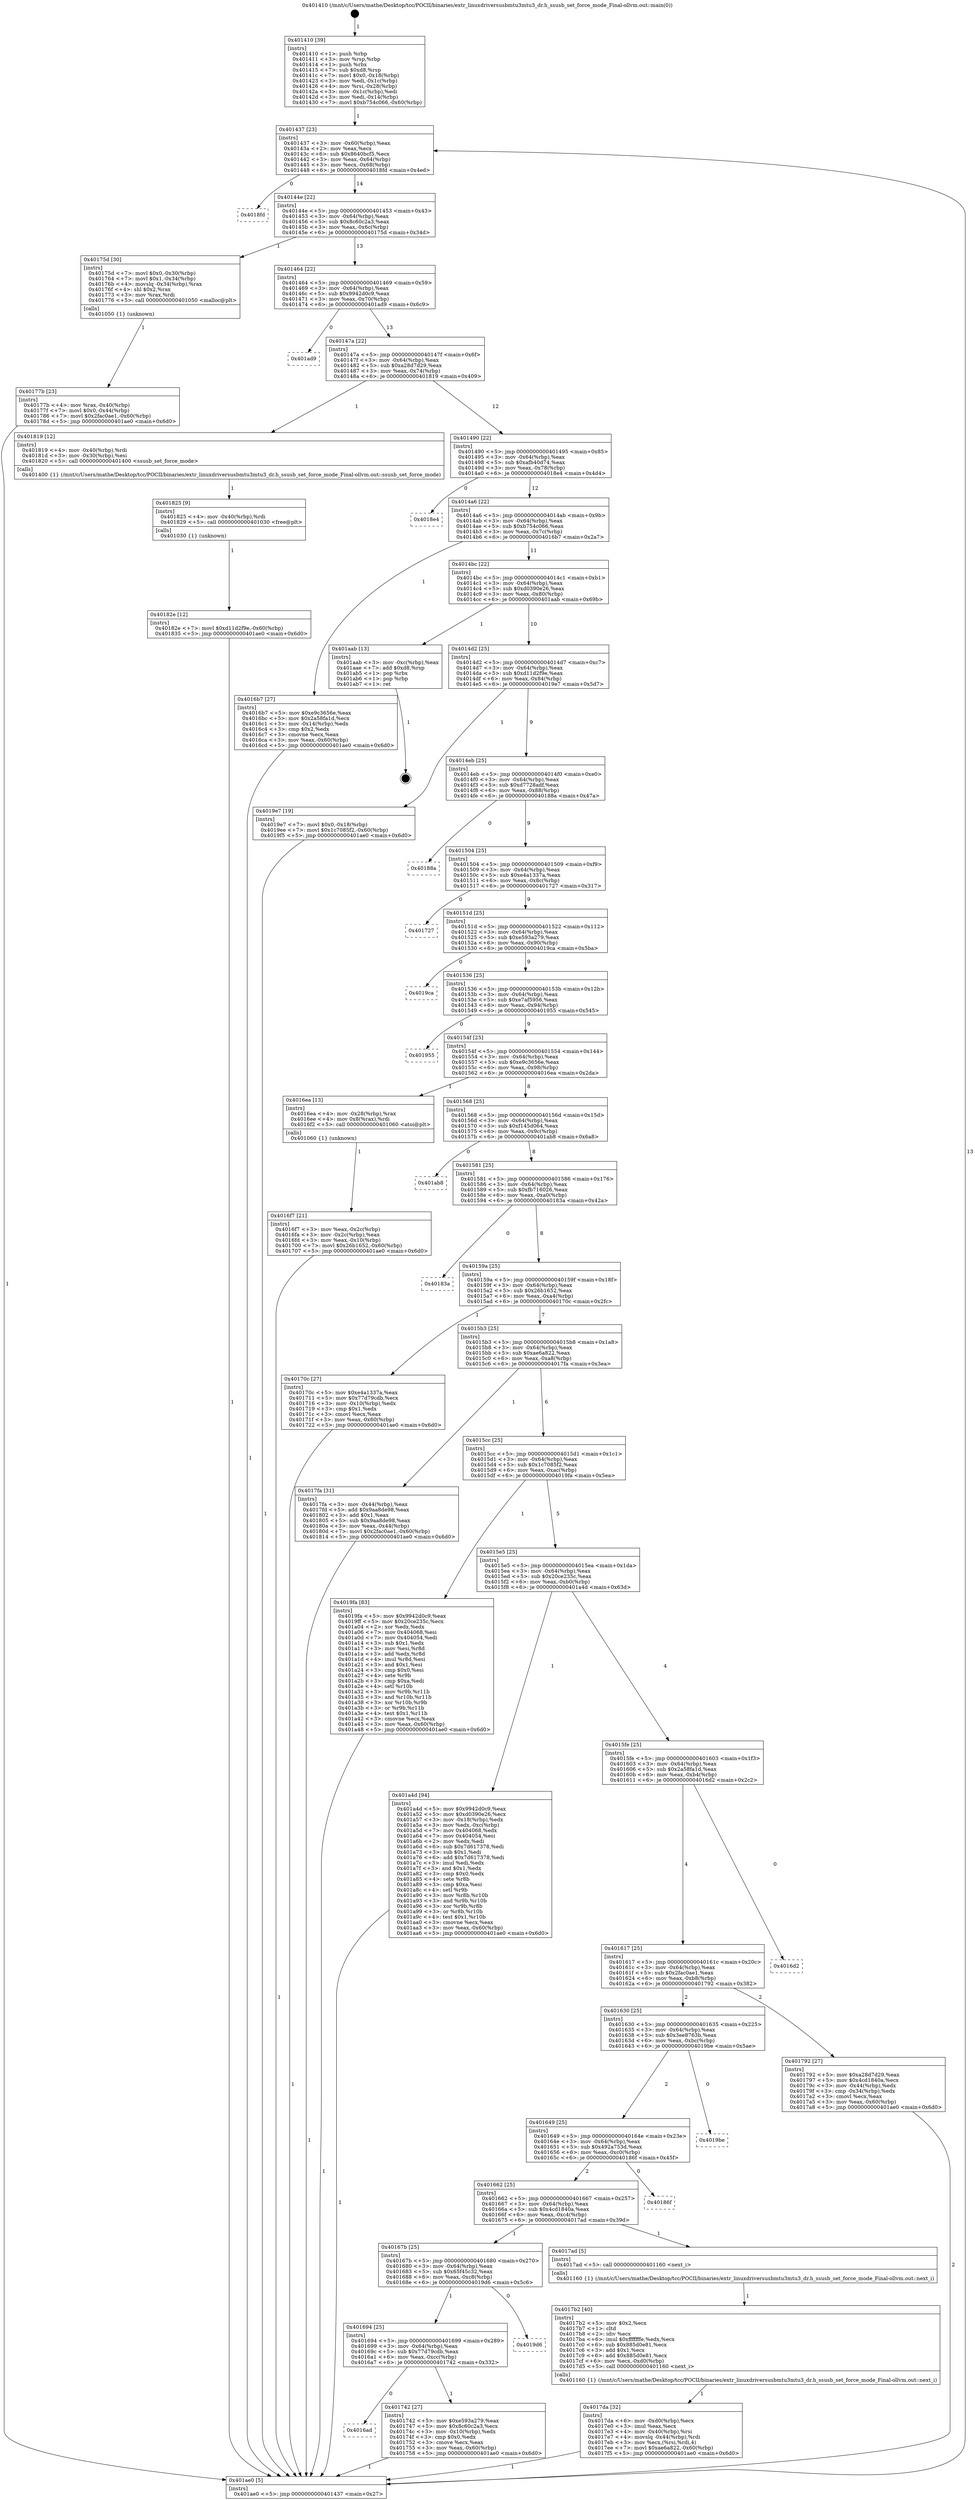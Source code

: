 digraph "0x401410" {
  label = "0x401410 (/mnt/c/Users/mathe/Desktop/tcc/POCII/binaries/extr_linuxdriversusbmtu3mtu3_dr.h_ssusb_set_force_mode_Final-ollvm.out::main(0))"
  labelloc = "t"
  node[shape=record]

  Entry [label="",width=0.3,height=0.3,shape=circle,fillcolor=black,style=filled]
  "0x401437" [label="{
     0x401437 [23]\l
     | [instrs]\l
     &nbsp;&nbsp;0x401437 \<+3\>: mov -0x60(%rbp),%eax\l
     &nbsp;&nbsp;0x40143a \<+2\>: mov %eax,%ecx\l
     &nbsp;&nbsp;0x40143c \<+6\>: sub $0x8640bcf5,%ecx\l
     &nbsp;&nbsp;0x401442 \<+3\>: mov %eax,-0x64(%rbp)\l
     &nbsp;&nbsp;0x401445 \<+3\>: mov %ecx,-0x68(%rbp)\l
     &nbsp;&nbsp;0x401448 \<+6\>: je 00000000004018fd \<main+0x4ed\>\l
  }"]
  "0x4018fd" [label="{
     0x4018fd\l
  }", style=dashed]
  "0x40144e" [label="{
     0x40144e [22]\l
     | [instrs]\l
     &nbsp;&nbsp;0x40144e \<+5\>: jmp 0000000000401453 \<main+0x43\>\l
     &nbsp;&nbsp;0x401453 \<+3\>: mov -0x64(%rbp),%eax\l
     &nbsp;&nbsp;0x401456 \<+5\>: sub $0x8c60c2a3,%eax\l
     &nbsp;&nbsp;0x40145b \<+3\>: mov %eax,-0x6c(%rbp)\l
     &nbsp;&nbsp;0x40145e \<+6\>: je 000000000040175d \<main+0x34d\>\l
  }"]
  Exit [label="",width=0.3,height=0.3,shape=circle,fillcolor=black,style=filled,peripheries=2]
  "0x40175d" [label="{
     0x40175d [30]\l
     | [instrs]\l
     &nbsp;&nbsp;0x40175d \<+7\>: movl $0x0,-0x30(%rbp)\l
     &nbsp;&nbsp;0x401764 \<+7\>: movl $0x1,-0x34(%rbp)\l
     &nbsp;&nbsp;0x40176b \<+4\>: movslq -0x34(%rbp),%rax\l
     &nbsp;&nbsp;0x40176f \<+4\>: shl $0x2,%rax\l
     &nbsp;&nbsp;0x401773 \<+3\>: mov %rax,%rdi\l
     &nbsp;&nbsp;0x401776 \<+5\>: call 0000000000401050 \<malloc@plt\>\l
     | [calls]\l
     &nbsp;&nbsp;0x401050 \{1\} (unknown)\l
  }"]
  "0x401464" [label="{
     0x401464 [22]\l
     | [instrs]\l
     &nbsp;&nbsp;0x401464 \<+5\>: jmp 0000000000401469 \<main+0x59\>\l
     &nbsp;&nbsp;0x401469 \<+3\>: mov -0x64(%rbp),%eax\l
     &nbsp;&nbsp;0x40146c \<+5\>: sub $0x9942d0c9,%eax\l
     &nbsp;&nbsp;0x401471 \<+3\>: mov %eax,-0x70(%rbp)\l
     &nbsp;&nbsp;0x401474 \<+6\>: je 0000000000401ad9 \<main+0x6c9\>\l
  }"]
  "0x40182e" [label="{
     0x40182e [12]\l
     | [instrs]\l
     &nbsp;&nbsp;0x40182e \<+7\>: movl $0xd11d2f9e,-0x60(%rbp)\l
     &nbsp;&nbsp;0x401835 \<+5\>: jmp 0000000000401ae0 \<main+0x6d0\>\l
  }"]
  "0x401ad9" [label="{
     0x401ad9\l
  }", style=dashed]
  "0x40147a" [label="{
     0x40147a [22]\l
     | [instrs]\l
     &nbsp;&nbsp;0x40147a \<+5\>: jmp 000000000040147f \<main+0x6f\>\l
     &nbsp;&nbsp;0x40147f \<+3\>: mov -0x64(%rbp),%eax\l
     &nbsp;&nbsp;0x401482 \<+5\>: sub $0xa28d7d29,%eax\l
     &nbsp;&nbsp;0x401487 \<+3\>: mov %eax,-0x74(%rbp)\l
     &nbsp;&nbsp;0x40148a \<+6\>: je 0000000000401819 \<main+0x409\>\l
  }"]
  "0x401825" [label="{
     0x401825 [9]\l
     | [instrs]\l
     &nbsp;&nbsp;0x401825 \<+4\>: mov -0x40(%rbp),%rdi\l
     &nbsp;&nbsp;0x401829 \<+5\>: call 0000000000401030 \<free@plt\>\l
     | [calls]\l
     &nbsp;&nbsp;0x401030 \{1\} (unknown)\l
  }"]
  "0x401819" [label="{
     0x401819 [12]\l
     | [instrs]\l
     &nbsp;&nbsp;0x401819 \<+4\>: mov -0x40(%rbp),%rdi\l
     &nbsp;&nbsp;0x40181d \<+3\>: mov -0x30(%rbp),%esi\l
     &nbsp;&nbsp;0x401820 \<+5\>: call 0000000000401400 \<ssusb_set_force_mode\>\l
     | [calls]\l
     &nbsp;&nbsp;0x401400 \{1\} (/mnt/c/Users/mathe/Desktop/tcc/POCII/binaries/extr_linuxdriversusbmtu3mtu3_dr.h_ssusb_set_force_mode_Final-ollvm.out::ssusb_set_force_mode)\l
  }"]
  "0x401490" [label="{
     0x401490 [22]\l
     | [instrs]\l
     &nbsp;&nbsp;0x401490 \<+5\>: jmp 0000000000401495 \<main+0x85\>\l
     &nbsp;&nbsp;0x401495 \<+3\>: mov -0x64(%rbp),%eax\l
     &nbsp;&nbsp;0x401498 \<+5\>: sub $0xafb40d74,%eax\l
     &nbsp;&nbsp;0x40149d \<+3\>: mov %eax,-0x78(%rbp)\l
     &nbsp;&nbsp;0x4014a0 \<+6\>: je 00000000004018e4 \<main+0x4d4\>\l
  }"]
  "0x4017da" [label="{
     0x4017da [32]\l
     | [instrs]\l
     &nbsp;&nbsp;0x4017da \<+6\>: mov -0xd0(%rbp),%ecx\l
     &nbsp;&nbsp;0x4017e0 \<+3\>: imul %eax,%ecx\l
     &nbsp;&nbsp;0x4017e3 \<+4\>: mov -0x40(%rbp),%rsi\l
     &nbsp;&nbsp;0x4017e7 \<+4\>: movslq -0x44(%rbp),%rdi\l
     &nbsp;&nbsp;0x4017eb \<+3\>: mov %ecx,(%rsi,%rdi,4)\l
     &nbsp;&nbsp;0x4017ee \<+7\>: movl $0xae6a822,-0x60(%rbp)\l
     &nbsp;&nbsp;0x4017f5 \<+5\>: jmp 0000000000401ae0 \<main+0x6d0\>\l
  }"]
  "0x4018e4" [label="{
     0x4018e4\l
  }", style=dashed]
  "0x4014a6" [label="{
     0x4014a6 [22]\l
     | [instrs]\l
     &nbsp;&nbsp;0x4014a6 \<+5\>: jmp 00000000004014ab \<main+0x9b\>\l
     &nbsp;&nbsp;0x4014ab \<+3\>: mov -0x64(%rbp),%eax\l
     &nbsp;&nbsp;0x4014ae \<+5\>: sub $0xb754c066,%eax\l
     &nbsp;&nbsp;0x4014b3 \<+3\>: mov %eax,-0x7c(%rbp)\l
     &nbsp;&nbsp;0x4014b6 \<+6\>: je 00000000004016b7 \<main+0x2a7\>\l
  }"]
  "0x4017b2" [label="{
     0x4017b2 [40]\l
     | [instrs]\l
     &nbsp;&nbsp;0x4017b2 \<+5\>: mov $0x2,%ecx\l
     &nbsp;&nbsp;0x4017b7 \<+1\>: cltd\l
     &nbsp;&nbsp;0x4017b8 \<+2\>: idiv %ecx\l
     &nbsp;&nbsp;0x4017ba \<+6\>: imul $0xfffffffe,%edx,%ecx\l
     &nbsp;&nbsp;0x4017c0 \<+6\>: sub $0x885d0e81,%ecx\l
     &nbsp;&nbsp;0x4017c6 \<+3\>: add $0x1,%ecx\l
     &nbsp;&nbsp;0x4017c9 \<+6\>: add $0x885d0e81,%ecx\l
     &nbsp;&nbsp;0x4017cf \<+6\>: mov %ecx,-0xd0(%rbp)\l
     &nbsp;&nbsp;0x4017d5 \<+5\>: call 0000000000401160 \<next_i\>\l
     | [calls]\l
     &nbsp;&nbsp;0x401160 \{1\} (/mnt/c/Users/mathe/Desktop/tcc/POCII/binaries/extr_linuxdriversusbmtu3mtu3_dr.h_ssusb_set_force_mode_Final-ollvm.out::next_i)\l
  }"]
  "0x4016b7" [label="{
     0x4016b7 [27]\l
     | [instrs]\l
     &nbsp;&nbsp;0x4016b7 \<+5\>: mov $0xe9c3656e,%eax\l
     &nbsp;&nbsp;0x4016bc \<+5\>: mov $0x2a58fa1d,%ecx\l
     &nbsp;&nbsp;0x4016c1 \<+3\>: mov -0x14(%rbp),%edx\l
     &nbsp;&nbsp;0x4016c4 \<+3\>: cmp $0x2,%edx\l
     &nbsp;&nbsp;0x4016c7 \<+3\>: cmovne %ecx,%eax\l
     &nbsp;&nbsp;0x4016ca \<+3\>: mov %eax,-0x60(%rbp)\l
     &nbsp;&nbsp;0x4016cd \<+5\>: jmp 0000000000401ae0 \<main+0x6d0\>\l
  }"]
  "0x4014bc" [label="{
     0x4014bc [22]\l
     | [instrs]\l
     &nbsp;&nbsp;0x4014bc \<+5\>: jmp 00000000004014c1 \<main+0xb1\>\l
     &nbsp;&nbsp;0x4014c1 \<+3\>: mov -0x64(%rbp),%eax\l
     &nbsp;&nbsp;0x4014c4 \<+5\>: sub $0xd0390e26,%eax\l
     &nbsp;&nbsp;0x4014c9 \<+3\>: mov %eax,-0x80(%rbp)\l
     &nbsp;&nbsp;0x4014cc \<+6\>: je 0000000000401aab \<main+0x69b\>\l
  }"]
  "0x401ae0" [label="{
     0x401ae0 [5]\l
     | [instrs]\l
     &nbsp;&nbsp;0x401ae0 \<+5\>: jmp 0000000000401437 \<main+0x27\>\l
  }"]
  "0x401410" [label="{
     0x401410 [39]\l
     | [instrs]\l
     &nbsp;&nbsp;0x401410 \<+1\>: push %rbp\l
     &nbsp;&nbsp;0x401411 \<+3\>: mov %rsp,%rbp\l
     &nbsp;&nbsp;0x401414 \<+1\>: push %rbx\l
     &nbsp;&nbsp;0x401415 \<+7\>: sub $0xd8,%rsp\l
     &nbsp;&nbsp;0x40141c \<+7\>: movl $0x0,-0x18(%rbp)\l
     &nbsp;&nbsp;0x401423 \<+3\>: mov %edi,-0x1c(%rbp)\l
     &nbsp;&nbsp;0x401426 \<+4\>: mov %rsi,-0x28(%rbp)\l
     &nbsp;&nbsp;0x40142a \<+3\>: mov -0x1c(%rbp),%edi\l
     &nbsp;&nbsp;0x40142d \<+3\>: mov %edi,-0x14(%rbp)\l
     &nbsp;&nbsp;0x401430 \<+7\>: movl $0xb754c066,-0x60(%rbp)\l
  }"]
  "0x40177b" [label="{
     0x40177b [23]\l
     | [instrs]\l
     &nbsp;&nbsp;0x40177b \<+4\>: mov %rax,-0x40(%rbp)\l
     &nbsp;&nbsp;0x40177f \<+7\>: movl $0x0,-0x44(%rbp)\l
     &nbsp;&nbsp;0x401786 \<+7\>: movl $0x2fac0ae1,-0x60(%rbp)\l
     &nbsp;&nbsp;0x40178d \<+5\>: jmp 0000000000401ae0 \<main+0x6d0\>\l
  }"]
  "0x401aab" [label="{
     0x401aab [13]\l
     | [instrs]\l
     &nbsp;&nbsp;0x401aab \<+3\>: mov -0xc(%rbp),%eax\l
     &nbsp;&nbsp;0x401aae \<+7\>: add $0xd8,%rsp\l
     &nbsp;&nbsp;0x401ab5 \<+1\>: pop %rbx\l
     &nbsp;&nbsp;0x401ab6 \<+1\>: pop %rbp\l
     &nbsp;&nbsp;0x401ab7 \<+1\>: ret\l
  }"]
  "0x4014d2" [label="{
     0x4014d2 [25]\l
     | [instrs]\l
     &nbsp;&nbsp;0x4014d2 \<+5\>: jmp 00000000004014d7 \<main+0xc7\>\l
     &nbsp;&nbsp;0x4014d7 \<+3\>: mov -0x64(%rbp),%eax\l
     &nbsp;&nbsp;0x4014da \<+5\>: sub $0xd11d2f9e,%eax\l
     &nbsp;&nbsp;0x4014df \<+6\>: mov %eax,-0x84(%rbp)\l
     &nbsp;&nbsp;0x4014e5 \<+6\>: je 00000000004019e7 \<main+0x5d7\>\l
  }"]
  "0x4016ad" [label="{
     0x4016ad\l
  }", style=dashed]
  "0x4019e7" [label="{
     0x4019e7 [19]\l
     | [instrs]\l
     &nbsp;&nbsp;0x4019e7 \<+7\>: movl $0x0,-0x18(%rbp)\l
     &nbsp;&nbsp;0x4019ee \<+7\>: movl $0x1c7085f2,-0x60(%rbp)\l
     &nbsp;&nbsp;0x4019f5 \<+5\>: jmp 0000000000401ae0 \<main+0x6d0\>\l
  }"]
  "0x4014eb" [label="{
     0x4014eb [25]\l
     | [instrs]\l
     &nbsp;&nbsp;0x4014eb \<+5\>: jmp 00000000004014f0 \<main+0xe0\>\l
     &nbsp;&nbsp;0x4014f0 \<+3\>: mov -0x64(%rbp),%eax\l
     &nbsp;&nbsp;0x4014f3 \<+5\>: sub $0xd7728adf,%eax\l
     &nbsp;&nbsp;0x4014f8 \<+6\>: mov %eax,-0x88(%rbp)\l
     &nbsp;&nbsp;0x4014fe \<+6\>: je 000000000040188a \<main+0x47a\>\l
  }"]
  "0x401742" [label="{
     0x401742 [27]\l
     | [instrs]\l
     &nbsp;&nbsp;0x401742 \<+5\>: mov $0xe593a279,%eax\l
     &nbsp;&nbsp;0x401747 \<+5\>: mov $0x8c60c2a3,%ecx\l
     &nbsp;&nbsp;0x40174c \<+3\>: mov -0x10(%rbp),%edx\l
     &nbsp;&nbsp;0x40174f \<+3\>: cmp $0x0,%edx\l
     &nbsp;&nbsp;0x401752 \<+3\>: cmove %ecx,%eax\l
     &nbsp;&nbsp;0x401755 \<+3\>: mov %eax,-0x60(%rbp)\l
     &nbsp;&nbsp;0x401758 \<+5\>: jmp 0000000000401ae0 \<main+0x6d0\>\l
  }"]
  "0x40188a" [label="{
     0x40188a\l
  }", style=dashed]
  "0x401504" [label="{
     0x401504 [25]\l
     | [instrs]\l
     &nbsp;&nbsp;0x401504 \<+5\>: jmp 0000000000401509 \<main+0xf9\>\l
     &nbsp;&nbsp;0x401509 \<+3\>: mov -0x64(%rbp),%eax\l
     &nbsp;&nbsp;0x40150c \<+5\>: sub $0xe4a1337a,%eax\l
     &nbsp;&nbsp;0x401511 \<+6\>: mov %eax,-0x8c(%rbp)\l
     &nbsp;&nbsp;0x401517 \<+6\>: je 0000000000401727 \<main+0x317\>\l
  }"]
  "0x401694" [label="{
     0x401694 [25]\l
     | [instrs]\l
     &nbsp;&nbsp;0x401694 \<+5\>: jmp 0000000000401699 \<main+0x289\>\l
     &nbsp;&nbsp;0x401699 \<+3\>: mov -0x64(%rbp),%eax\l
     &nbsp;&nbsp;0x40169c \<+5\>: sub $0x77d79cdb,%eax\l
     &nbsp;&nbsp;0x4016a1 \<+6\>: mov %eax,-0xcc(%rbp)\l
     &nbsp;&nbsp;0x4016a7 \<+6\>: je 0000000000401742 \<main+0x332\>\l
  }"]
  "0x401727" [label="{
     0x401727\l
  }", style=dashed]
  "0x40151d" [label="{
     0x40151d [25]\l
     | [instrs]\l
     &nbsp;&nbsp;0x40151d \<+5\>: jmp 0000000000401522 \<main+0x112\>\l
     &nbsp;&nbsp;0x401522 \<+3\>: mov -0x64(%rbp),%eax\l
     &nbsp;&nbsp;0x401525 \<+5\>: sub $0xe593a279,%eax\l
     &nbsp;&nbsp;0x40152a \<+6\>: mov %eax,-0x90(%rbp)\l
     &nbsp;&nbsp;0x401530 \<+6\>: je 00000000004019ca \<main+0x5ba\>\l
  }"]
  "0x4019d6" [label="{
     0x4019d6\l
  }", style=dashed]
  "0x4019ca" [label="{
     0x4019ca\l
  }", style=dashed]
  "0x401536" [label="{
     0x401536 [25]\l
     | [instrs]\l
     &nbsp;&nbsp;0x401536 \<+5\>: jmp 000000000040153b \<main+0x12b\>\l
     &nbsp;&nbsp;0x40153b \<+3\>: mov -0x64(%rbp),%eax\l
     &nbsp;&nbsp;0x40153e \<+5\>: sub $0xe7af5956,%eax\l
     &nbsp;&nbsp;0x401543 \<+6\>: mov %eax,-0x94(%rbp)\l
     &nbsp;&nbsp;0x401549 \<+6\>: je 0000000000401955 \<main+0x545\>\l
  }"]
  "0x40167b" [label="{
     0x40167b [25]\l
     | [instrs]\l
     &nbsp;&nbsp;0x40167b \<+5\>: jmp 0000000000401680 \<main+0x270\>\l
     &nbsp;&nbsp;0x401680 \<+3\>: mov -0x64(%rbp),%eax\l
     &nbsp;&nbsp;0x401683 \<+5\>: sub $0x65f45c32,%eax\l
     &nbsp;&nbsp;0x401688 \<+6\>: mov %eax,-0xc8(%rbp)\l
     &nbsp;&nbsp;0x40168e \<+6\>: je 00000000004019d6 \<main+0x5c6\>\l
  }"]
  "0x401955" [label="{
     0x401955\l
  }", style=dashed]
  "0x40154f" [label="{
     0x40154f [25]\l
     | [instrs]\l
     &nbsp;&nbsp;0x40154f \<+5\>: jmp 0000000000401554 \<main+0x144\>\l
     &nbsp;&nbsp;0x401554 \<+3\>: mov -0x64(%rbp),%eax\l
     &nbsp;&nbsp;0x401557 \<+5\>: sub $0xe9c3656e,%eax\l
     &nbsp;&nbsp;0x40155c \<+6\>: mov %eax,-0x98(%rbp)\l
     &nbsp;&nbsp;0x401562 \<+6\>: je 00000000004016ea \<main+0x2da\>\l
  }"]
  "0x4017ad" [label="{
     0x4017ad [5]\l
     | [instrs]\l
     &nbsp;&nbsp;0x4017ad \<+5\>: call 0000000000401160 \<next_i\>\l
     | [calls]\l
     &nbsp;&nbsp;0x401160 \{1\} (/mnt/c/Users/mathe/Desktop/tcc/POCII/binaries/extr_linuxdriversusbmtu3mtu3_dr.h_ssusb_set_force_mode_Final-ollvm.out::next_i)\l
  }"]
  "0x4016ea" [label="{
     0x4016ea [13]\l
     | [instrs]\l
     &nbsp;&nbsp;0x4016ea \<+4\>: mov -0x28(%rbp),%rax\l
     &nbsp;&nbsp;0x4016ee \<+4\>: mov 0x8(%rax),%rdi\l
     &nbsp;&nbsp;0x4016f2 \<+5\>: call 0000000000401060 \<atoi@plt\>\l
     | [calls]\l
     &nbsp;&nbsp;0x401060 \{1\} (unknown)\l
  }"]
  "0x401568" [label="{
     0x401568 [25]\l
     | [instrs]\l
     &nbsp;&nbsp;0x401568 \<+5\>: jmp 000000000040156d \<main+0x15d\>\l
     &nbsp;&nbsp;0x40156d \<+3\>: mov -0x64(%rbp),%eax\l
     &nbsp;&nbsp;0x401570 \<+5\>: sub $0xf145d064,%eax\l
     &nbsp;&nbsp;0x401575 \<+6\>: mov %eax,-0x9c(%rbp)\l
     &nbsp;&nbsp;0x40157b \<+6\>: je 0000000000401ab8 \<main+0x6a8\>\l
  }"]
  "0x4016f7" [label="{
     0x4016f7 [21]\l
     | [instrs]\l
     &nbsp;&nbsp;0x4016f7 \<+3\>: mov %eax,-0x2c(%rbp)\l
     &nbsp;&nbsp;0x4016fa \<+3\>: mov -0x2c(%rbp),%eax\l
     &nbsp;&nbsp;0x4016fd \<+3\>: mov %eax,-0x10(%rbp)\l
     &nbsp;&nbsp;0x401700 \<+7\>: movl $0x26b1652,-0x60(%rbp)\l
     &nbsp;&nbsp;0x401707 \<+5\>: jmp 0000000000401ae0 \<main+0x6d0\>\l
  }"]
  "0x401662" [label="{
     0x401662 [25]\l
     | [instrs]\l
     &nbsp;&nbsp;0x401662 \<+5\>: jmp 0000000000401667 \<main+0x257\>\l
     &nbsp;&nbsp;0x401667 \<+3\>: mov -0x64(%rbp),%eax\l
     &nbsp;&nbsp;0x40166a \<+5\>: sub $0x4cd1840a,%eax\l
     &nbsp;&nbsp;0x40166f \<+6\>: mov %eax,-0xc4(%rbp)\l
     &nbsp;&nbsp;0x401675 \<+6\>: je 00000000004017ad \<main+0x39d\>\l
  }"]
  "0x401ab8" [label="{
     0x401ab8\l
  }", style=dashed]
  "0x401581" [label="{
     0x401581 [25]\l
     | [instrs]\l
     &nbsp;&nbsp;0x401581 \<+5\>: jmp 0000000000401586 \<main+0x176\>\l
     &nbsp;&nbsp;0x401586 \<+3\>: mov -0x64(%rbp),%eax\l
     &nbsp;&nbsp;0x401589 \<+5\>: sub $0xfb716026,%eax\l
     &nbsp;&nbsp;0x40158e \<+6\>: mov %eax,-0xa0(%rbp)\l
     &nbsp;&nbsp;0x401594 \<+6\>: je 000000000040183a \<main+0x42a\>\l
  }"]
  "0x40186f" [label="{
     0x40186f\l
  }", style=dashed]
  "0x40183a" [label="{
     0x40183a\l
  }", style=dashed]
  "0x40159a" [label="{
     0x40159a [25]\l
     | [instrs]\l
     &nbsp;&nbsp;0x40159a \<+5\>: jmp 000000000040159f \<main+0x18f\>\l
     &nbsp;&nbsp;0x40159f \<+3\>: mov -0x64(%rbp),%eax\l
     &nbsp;&nbsp;0x4015a2 \<+5\>: sub $0x26b1652,%eax\l
     &nbsp;&nbsp;0x4015a7 \<+6\>: mov %eax,-0xa4(%rbp)\l
     &nbsp;&nbsp;0x4015ad \<+6\>: je 000000000040170c \<main+0x2fc\>\l
  }"]
  "0x401649" [label="{
     0x401649 [25]\l
     | [instrs]\l
     &nbsp;&nbsp;0x401649 \<+5\>: jmp 000000000040164e \<main+0x23e\>\l
     &nbsp;&nbsp;0x40164e \<+3\>: mov -0x64(%rbp),%eax\l
     &nbsp;&nbsp;0x401651 \<+5\>: sub $0x492a753d,%eax\l
     &nbsp;&nbsp;0x401656 \<+6\>: mov %eax,-0xc0(%rbp)\l
     &nbsp;&nbsp;0x40165c \<+6\>: je 000000000040186f \<main+0x45f\>\l
  }"]
  "0x40170c" [label="{
     0x40170c [27]\l
     | [instrs]\l
     &nbsp;&nbsp;0x40170c \<+5\>: mov $0xe4a1337a,%eax\l
     &nbsp;&nbsp;0x401711 \<+5\>: mov $0x77d79cdb,%ecx\l
     &nbsp;&nbsp;0x401716 \<+3\>: mov -0x10(%rbp),%edx\l
     &nbsp;&nbsp;0x401719 \<+3\>: cmp $0x1,%edx\l
     &nbsp;&nbsp;0x40171c \<+3\>: cmovl %ecx,%eax\l
     &nbsp;&nbsp;0x40171f \<+3\>: mov %eax,-0x60(%rbp)\l
     &nbsp;&nbsp;0x401722 \<+5\>: jmp 0000000000401ae0 \<main+0x6d0\>\l
  }"]
  "0x4015b3" [label="{
     0x4015b3 [25]\l
     | [instrs]\l
     &nbsp;&nbsp;0x4015b3 \<+5\>: jmp 00000000004015b8 \<main+0x1a8\>\l
     &nbsp;&nbsp;0x4015b8 \<+3\>: mov -0x64(%rbp),%eax\l
     &nbsp;&nbsp;0x4015bb \<+5\>: sub $0xae6a822,%eax\l
     &nbsp;&nbsp;0x4015c0 \<+6\>: mov %eax,-0xa8(%rbp)\l
     &nbsp;&nbsp;0x4015c6 \<+6\>: je 00000000004017fa \<main+0x3ea\>\l
  }"]
  "0x4019be" [label="{
     0x4019be\l
  }", style=dashed]
  "0x4017fa" [label="{
     0x4017fa [31]\l
     | [instrs]\l
     &nbsp;&nbsp;0x4017fa \<+3\>: mov -0x44(%rbp),%eax\l
     &nbsp;&nbsp;0x4017fd \<+5\>: add $0x9aa8de98,%eax\l
     &nbsp;&nbsp;0x401802 \<+3\>: add $0x1,%eax\l
     &nbsp;&nbsp;0x401805 \<+5\>: sub $0x9aa8de98,%eax\l
     &nbsp;&nbsp;0x40180a \<+3\>: mov %eax,-0x44(%rbp)\l
     &nbsp;&nbsp;0x40180d \<+7\>: movl $0x2fac0ae1,-0x60(%rbp)\l
     &nbsp;&nbsp;0x401814 \<+5\>: jmp 0000000000401ae0 \<main+0x6d0\>\l
  }"]
  "0x4015cc" [label="{
     0x4015cc [25]\l
     | [instrs]\l
     &nbsp;&nbsp;0x4015cc \<+5\>: jmp 00000000004015d1 \<main+0x1c1\>\l
     &nbsp;&nbsp;0x4015d1 \<+3\>: mov -0x64(%rbp),%eax\l
     &nbsp;&nbsp;0x4015d4 \<+5\>: sub $0x1c7085f2,%eax\l
     &nbsp;&nbsp;0x4015d9 \<+6\>: mov %eax,-0xac(%rbp)\l
     &nbsp;&nbsp;0x4015df \<+6\>: je 00000000004019fa \<main+0x5ea\>\l
  }"]
  "0x401630" [label="{
     0x401630 [25]\l
     | [instrs]\l
     &nbsp;&nbsp;0x401630 \<+5\>: jmp 0000000000401635 \<main+0x225\>\l
     &nbsp;&nbsp;0x401635 \<+3\>: mov -0x64(%rbp),%eax\l
     &nbsp;&nbsp;0x401638 \<+5\>: sub $0x3ee8763b,%eax\l
     &nbsp;&nbsp;0x40163d \<+6\>: mov %eax,-0xbc(%rbp)\l
     &nbsp;&nbsp;0x401643 \<+6\>: je 00000000004019be \<main+0x5ae\>\l
  }"]
  "0x4019fa" [label="{
     0x4019fa [83]\l
     | [instrs]\l
     &nbsp;&nbsp;0x4019fa \<+5\>: mov $0x9942d0c9,%eax\l
     &nbsp;&nbsp;0x4019ff \<+5\>: mov $0x20ce235c,%ecx\l
     &nbsp;&nbsp;0x401a04 \<+2\>: xor %edx,%edx\l
     &nbsp;&nbsp;0x401a06 \<+7\>: mov 0x404068,%esi\l
     &nbsp;&nbsp;0x401a0d \<+7\>: mov 0x404054,%edi\l
     &nbsp;&nbsp;0x401a14 \<+3\>: sub $0x1,%edx\l
     &nbsp;&nbsp;0x401a17 \<+3\>: mov %esi,%r8d\l
     &nbsp;&nbsp;0x401a1a \<+3\>: add %edx,%r8d\l
     &nbsp;&nbsp;0x401a1d \<+4\>: imul %r8d,%esi\l
     &nbsp;&nbsp;0x401a21 \<+3\>: and $0x1,%esi\l
     &nbsp;&nbsp;0x401a24 \<+3\>: cmp $0x0,%esi\l
     &nbsp;&nbsp;0x401a27 \<+4\>: sete %r9b\l
     &nbsp;&nbsp;0x401a2b \<+3\>: cmp $0xa,%edi\l
     &nbsp;&nbsp;0x401a2e \<+4\>: setl %r10b\l
     &nbsp;&nbsp;0x401a32 \<+3\>: mov %r9b,%r11b\l
     &nbsp;&nbsp;0x401a35 \<+3\>: and %r10b,%r11b\l
     &nbsp;&nbsp;0x401a38 \<+3\>: xor %r10b,%r9b\l
     &nbsp;&nbsp;0x401a3b \<+3\>: or %r9b,%r11b\l
     &nbsp;&nbsp;0x401a3e \<+4\>: test $0x1,%r11b\l
     &nbsp;&nbsp;0x401a42 \<+3\>: cmovne %ecx,%eax\l
     &nbsp;&nbsp;0x401a45 \<+3\>: mov %eax,-0x60(%rbp)\l
     &nbsp;&nbsp;0x401a48 \<+5\>: jmp 0000000000401ae0 \<main+0x6d0\>\l
  }"]
  "0x4015e5" [label="{
     0x4015e5 [25]\l
     | [instrs]\l
     &nbsp;&nbsp;0x4015e5 \<+5\>: jmp 00000000004015ea \<main+0x1da\>\l
     &nbsp;&nbsp;0x4015ea \<+3\>: mov -0x64(%rbp),%eax\l
     &nbsp;&nbsp;0x4015ed \<+5\>: sub $0x20ce235c,%eax\l
     &nbsp;&nbsp;0x4015f2 \<+6\>: mov %eax,-0xb0(%rbp)\l
     &nbsp;&nbsp;0x4015f8 \<+6\>: je 0000000000401a4d \<main+0x63d\>\l
  }"]
  "0x401792" [label="{
     0x401792 [27]\l
     | [instrs]\l
     &nbsp;&nbsp;0x401792 \<+5\>: mov $0xa28d7d29,%eax\l
     &nbsp;&nbsp;0x401797 \<+5\>: mov $0x4cd1840a,%ecx\l
     &nbsp;&nbsp;0x40179c \<+3\>: mov -0x44(%rbp),%edx\l
     &nbsp;&nbsp;0x40179f \<+3\>: cmp -0x34(%rbp),%edx\l
     &nbsp;&nbsp;0x4017a2 \<+3\>: cmovl %ecx,%eax\l
     &nbsp;&nbsp;0x4017a5 \<+3\>: mov %eax,-0x60(%rbp)\l
     &nbsp;&nbsp;0x4017a8 \<+5\>: jmp 0000000000401ae0 \<main+0x6d0\>\l
  }"]
  "0x401a4d" [label="{
     0x401a4d [94]\l
     | [instrs]\l
     &nbsp;&nbsp;0x401a4d \<+5\>: mov $0x9942d0c9,%eax\l
     &nbsp;&nbsp;0x401a52 \<+5\>: mov $0xd0390e26,%ecx\l
     &nbsp;&nbsp;0x401a57 \<+3\>: mov -0x18(%rbp),%edx\l
     &nbsp;&nbsp;0x401a5a \<+3\>: mov %edx,-0xc(%rbp)\l
     &nbsp;&nbsp;0x401a5d \<+7\>: mov 0x404068,%edx\l
     &nbsp;&nbsp;0x401a64 \<+7\>: mov 0x404054,%esi\l
     &nbsp;&nbsp;0x401a6b \<+2\>: mov %edx,%edi\l
     &nbsp;&nbsp;0x401a6d \<+6\>: sub $0x7d617378,%edi\l
     &nbsp;&nbsp;0x401a73 \<+3\>: sub $0x1,%edi\l
     &nbsp;&nbsp;0x401a76 \<+6\>: add $0x7d617378,%edi\l
     &nbsp;&nbsp;0x401a7c \<+3\>: imul %edi,%edx\l
     &nbsp;&nbsp;0x401a7f \<+3\>: and $0x1,%edx\l
     &nbsp;&nbsp;0x401a82 \<+3\>: cmp $0x0,%edx\l
     &nbsp;&nbsp;0x401a85 \<+4\>: sete %r8b\l
     &nbsp;&nbsp;0x401a89 \<+3\>: cmp $0xa,%esi\l
     &nbsp;&nbsp;0x401a8c \<+4\>: setl %r9b\l
     &nbsp;&nbsp;0x401a90 \<+3\>: mov %r8b,%r10b\l
     &nbsp;&nbsp;0x401a93 \<+3\>: and %r9b,%r10b\l
     &nbsp;&nbsp;0x401a96 \<+3\>: xor %r9b,%r8b\l
     &nbsp;&nbsp;0x401a99 \<+3\>: or %r8b,%r10b\l
     &nbsp;&nbsp;0x401a9c \<+4\>: test $0x1,%r10b\l
     &nbsp;&nbsp;0x401aa0 \<+3\>: cmovne %ecx,%eax\l
     &nbsp;&nbsp;0x401aa3 \<+3\>: mov %eax,-0x60(%rbp)\l
     &nbsp;&nbsp;0x401aa6 \<+5\>: jmp 0000000000401ae0 \<main+0x6d0\>\l
  }"]
  "0x4015fe" [label="{
     0x4015fe [25]\l
     | [instrs]\l
     &nbsp;&nbsp;0x4015fe \<+5\>: jmp 0000000000401603 \<main+0x1f3\>\l
     &nbsp;&nbsp;0x401603 \<+3\>: mov -0x64(%rbp),%eax\l
     &nbsp;&nbsp;0x401606 \<+5\>: sub $0x2a58fa1d,%eax\l
     &nbsp;&nbsp;0x40160b \<+6\>: mov %eax,-0xb4(%rbp)\l
     &nbsp;&nbsp;0x401611 \<+6\>: je 00000000004016d2 \<main+0x2c2\>\l
  }"]
  "0x401617" [label="{
     0x401617 [25]\l
     | [instrs]\l
     &nbsp;&nbsp;0x401617 \<+5\>: jmp 000000000040161c \<main+0x20c\>\l
     &nbsp;&nbsp;0x40161c \<+3\>: mov -0x64(%rbp),%eax\l
     &nbsp;&nbsp;0x40161f \<+5\>: sub $0x2fac0ae1,%eax\l
     &nbsp;&nbsp;0x401624 \<+6\>: mov %eax,-0xb8(%rbp)\l
     &nbsp;&nbsp;0x40162a \<+6\>: je 0000000000401792 \<main+0x382\>\l
  }"]
  "0x4016d2" [label="{
     0x4016d2\l
  }", style=dashed]
  Entry -> "0x401410" [label=" 1"]
  "0x401437" -> "0x4018fd" [label=" 0"]
  "0x401437" -> "0x40144e" [label=" 14"]
  "0x401aab" -> Exit [label=" 1"]
  "0x40144e" -> "0x40175d" [label=" 1"]
  "0x40144e" -> "0x401464" [label=" 13"]
  "0x401a4d" -> "0x401ae0" [label=" 1"]
  "0x401464" -> "0x401ad9" [label=" 0"]
  "0x401464" -> "0x40147a" [label=" 13"]
  "0x4019fa" -> "0x401ae0" [label=" 1"]
  "0x40147a" -> "0x401819" [label=" 1"]
  "0x40147a" -> "0x401490" [label=" 12"]
  "0x4019e7" -> "0x401ae0" [label=" 1"]
  "0x401490" -> "0x4018e4" [label=" 0"]
  "0x401490" -> "0x4014a6" [label=" 12"]
  "0x40182e" -> "0x401ae0" [label=" 1"]
  "0x4014a6" -> "0x4016b7" [label=" 1"]
  "0x4014a6" -> "0x4014bc" [label=" 11"]
  "0x4016b7" -> "0x401ae0" [label=" 1"]
  "0x401410" -> "0x401437" [label=" 1"]
  "0x401ae0" -> "0x401437" [label=" 13"]
  "0x401825" -> "0x40182e" [label=" 1"]
  "0x4014bc" -> "0x401aab" [label=" 1"]
  "0x4014bc" -> "0x4014d2" [label=" 10"]
  "0x401819" -> "0x401825" [label=" 1"]
  "0x4014d2" -> "0x4019e7" [label=" 1"]
  "0x4014d2" -> "0x4014eb" [label=" 9"]
  "0x4017fa" -> "0x401ae0" [label=" 1"]
  "0x4014eb" -> "0x40188a" [label=" 0"]
  "0x4014eb" -> "0x401504" [label=" 9"]
  "0x4017da" -> "0x401ae0" [label=" 1"]
  "0x401504" -> "0x401727" [label=" 0"]
  "0x401504" -> "0x40151d" [label=" 9"]
  "0x4017ad" -> "0x4017b2" [label=" 1"]
  "0x40151d" -> "0x4019ca" [label=" 0"]
  "0x40151d" -> "0x401536" [label=" 9"]
  "0x401792" -> "0x401ae0" [label=" 2"]
  "0x401536" -> "0x401955" [label=" 0"]
  "0x401536" -> "0x40154f" [label=" 9"]
  "0x40175d" -> "0x40177b" [label=" 1"]
  "0x40154f" -> "0x4016ea" [label=" 1"]
  "0x40154f" -> "0x401568" [label=" 8"]
  "0x4016ea" -> "0x4016f7" [label=" 1"]
  "0x4016f7" -> "0x401ae0" [label=" 1"]
  "0x401742" -> "0x401ae0" [label=" 1"]
  "0x401568" -> "0x401ab8" [label=" 0"]
  "0x401568" -> "0x401581" [label=" 8"]
  "0x401694" -> "0x401742" [label=" 1"]
  "0x401581" -> "0x40183a" [label=" 0"]
  "0x401581" -> "0x40159a" [label=" 8"]
  "0x4017b2" -> "0x4017da" [label=" 1"]
  "0x40159a" -> "0x40170c" [label=" 1"]
  "0x40159a" -> "0x4015b3" [label=" 7"]
  "0x40170c" -> "0x401ae0" [label=" 1"]
  "0x40167b" -> "0x4019d6" [label=" 0"]
  "0x4015b3" -> "0x4017fa" [label=" 1"]
  "0x4015b3" -> "0x4015cc" [label=" 6"]
  "0x40177b" -> "0x401ae0" [label=" 1"]
  "0x4015cc" -> "0x4019fa" [label=" 1"]
  "0x4015cc" -> "0x4015e5" [label=" 5"]
  "0x401662" -> "0x4017ad" [label=" 1"]
  "0x4015e5" -> "0x401a4d" [label=" 1"]
  "0x4015e5" -> "0x4015fe" [label=" 4"]
  "0x401694" -> "0x4016ad" [label=" 0"]
  "0x4015fe" -> "0x4016d2" [label=" 0"]
  "0x4015fe" -> "0x401617" [label=" 4"]
  "0x401649" -> "0x401662" [label=" 2"]
  "0x401617" -> "0x401792" [label=" 2"]
  "0x401617" -> "0x401630" [label=" 2"]
  "0x401662" -> "0x40167b" [label=" 1"]
  "0x401630" -> "0x4019be" [label=" 0"]
  "0x401630" -> "0x401649" [label=" 2"]
  "0x40167b" -> "0x401694" [label=" 1"]
  "0x401649" -> "0x40186f" [label=" 0"]
}
